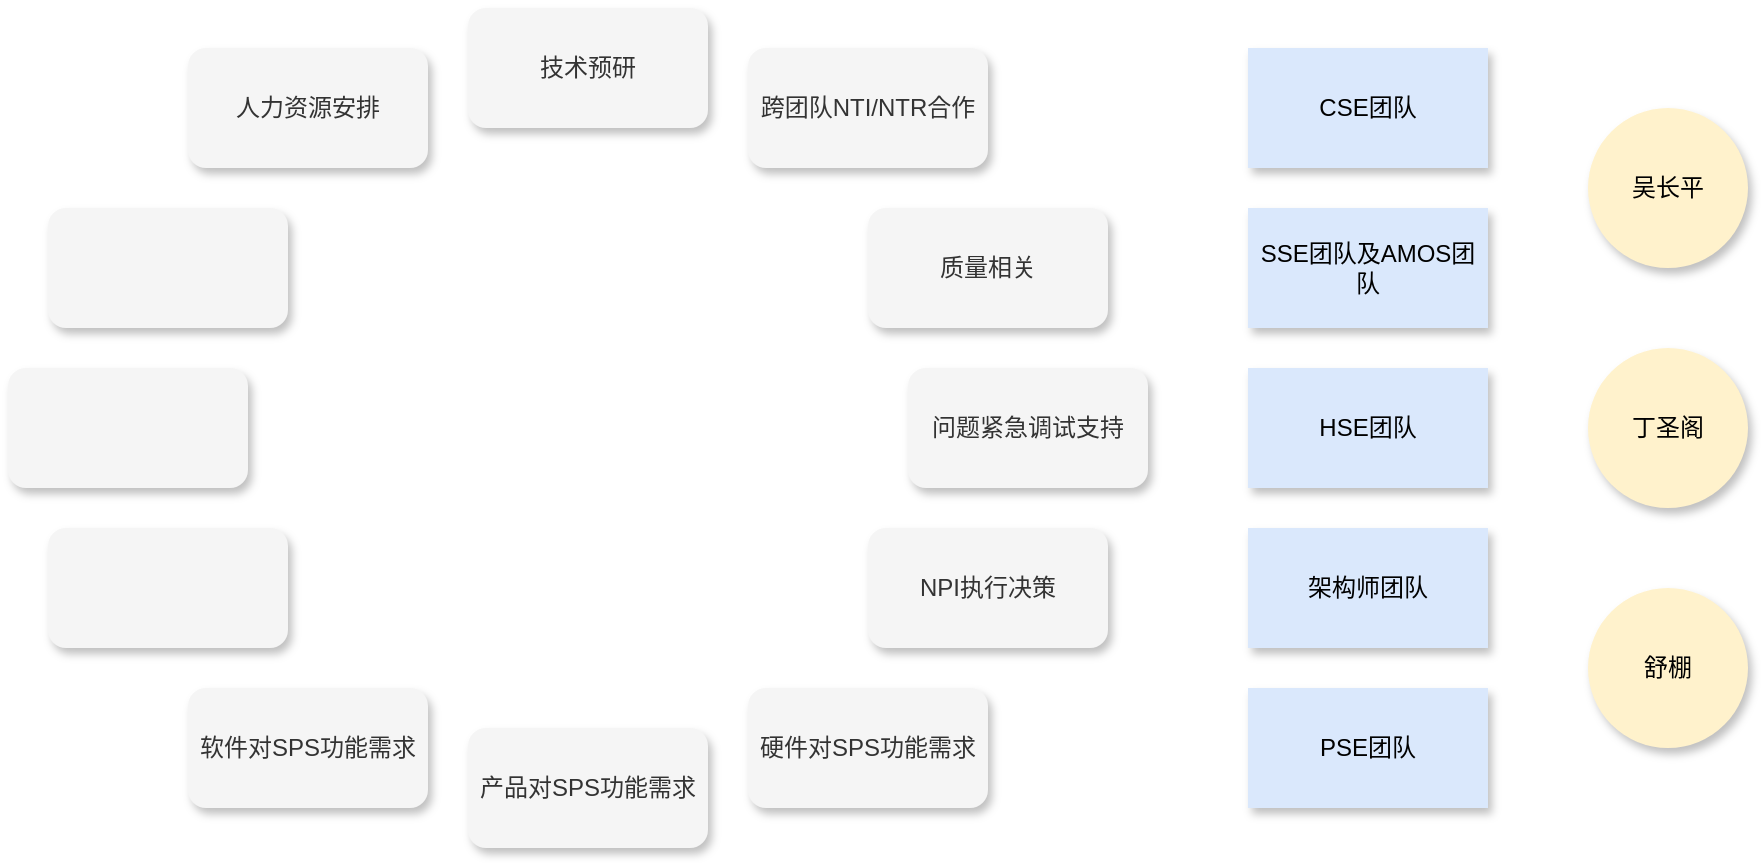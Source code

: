 <mxfile version="14.5.3" type="github">
  <diagram id="JyYF5JdYcZ_D7zoRh5Ry" name="Page-1">
    <mxGraphModel dx="1665" dy="525" grid="1" gridSize="10" guides="1" tooltips="1" connect="1" arrows="1" fold="1" page="1" pageScale="1" pageWidth="850" pageHeight="1100" math="0" shadow="0">
      <root>
        <mxCell id="0" />
        <mxCell id="1" parent="0" />
        <mxCell id="3CB8qozqZjZjH3ISDlrA-1" value="丁圣阁" style="ellipse;whiteSpace=wrap;html=1;aspect=fixed;shadow=1;labelBackgroundColor=none;fillColor=#fff2cc;align=center;strokeColor=none;" vertex="1" parent="1">
          <mxGeometry x="740" y="240" width="80" height="80" as="geometry" />
        </mxCell>
        <mxCell id="3CB8qozqZjZjH3ISDlrA-2" value="人力资源安排" style="rounded=1;whiteSpace=wrap;html=1;shadow=1;labelBackgroundColor=none;align=center;fontColor=#333333;fillColor=#f5f5f5;strokeColor=none;" vertex="1" parent="1">
          <mxGeometry x="40" y="90" width="120" height="60" as="geometry" />
        </mxCell>
        <mxCell id="3CB8qozqZjZjH3ISDlrA-3" value="技术预研" style="rounded=1;whiteSpace=wrap;html=1;shadow=1;labelBackgroundColor=none;align=center;fontColor=#333333;fillColor=#f5f5f5;strokeColor=none;" vertex="1" parent="1">
          <mxGeometry x="180" y="70" width="120" height="60" as="geometry" />
        </mxCell>
        <mxCell id="3CB8qozqZjZjH3ISDlrA-4" value="跨团队NTI/NTR合作" style="rounded=1;whiteSpace=wrap;html=1;shadow=1;labelBackgroundColor=none;align=center;fontColor=#333333;fillColor=#f5f5f5;strokeColor=none;" vertex="1" parent="1">
          <mxGeometry x="320" y="90" width="120" height="60" as="geometry" />
        </mxCell>
        <mxCell id="3CB8qozqZjZjH3ISDlrA-6" value="软件对SPS功能需求" style="rounded=1;whiteSpace=wrap;html=1;shadow=1;labelBackgroundColor=none;align=center;fontColor=#333333;fillColor=#f5f5f5;strokeColor=none;" vertex="1" parent="1">
          <mxGeometry x="40" y="410" width="120" height="60" as="geometry" />
        </mxCell>
        <mxCell id="3CB8qozqZjZjH3ISDlrA-7" value="产品对SPS功能需求" style="rounded=1;whiteSpace=wrap;html=1;shadow=1;labelBackgroundColor=none;align=center;fontColor=#333333;fillColor=#f5f5f5;strokeColor=none;" vertex="1" parent="1">
          <mxGeometry x="180" y="430" width="120" height="60" as="geometry" />
        </mxCell>
        <mxCell id="3CB8qozqZjZjH3ISDlrA-8" value="硬件对SPS功能需求" style="rounded=1;whiteSpace=wrap;html=1;shadow=1;labelBackgroundColor=none;align=center;fontColor=#333333;fillColor=#f5f5f5;strokeColor=none;" vertex="1" parent="1">
          <mxGeometry x="320" y="410" width="120" height="60" as="geometry" />
        </mxCell>
        <mxCell id="3CB8qozqZjZjH3ISDlrA-9" value="质量相关" style="rounded=1;whiteSpace=wrap;html=1;shadow=1;labelBackgroundColor=none;align=center;fontColor=#333333;fillColor=#f5f5f5;strokeColor=none;" vertex="1" parent="1">
          <mxGeometry x="380" y="170" width="120" height="60" as="geometry" />
        </mxCell>
        <mxCell id="3CB8qozqZjZjH3ISDlrA-10" value="NPI执行决策" style="rounded=1;whiteSpace=wrap;html=1;shadow=1;labelBackgroundColor=none;align=center;fontColor=#333333;fillColor=#f5f5f5;strokeColor=none;" vertex="1" parent="1">
          <mxGeometry x="380" y="330" width="120" height="60" as="geometry" />
        </mxCell>
        <mxCell id="3CB8qozqZjZjH3ISDlrA-11" value="" style="rounded=1;whiteSpace=wrap;html=1;shadow=1;labelBackgroundColor=none;align=center;fontColor=#333333;fillColor=#f5f5f5;strokeColor=none;" vertex="1" parent="1">
          <mxGeometry x="-30" y="170" width="120" height="60" as="geometry" />
        </mxCell>
        <mxCell id="3CB8qozqZjZjH3ISDlrA-12" value="" style="rounded=1;whiteSpace=wrap;html=1;shadow=1;labelBackgroundColor=none;align=center;fontColor=#333333;fillColor=#f5f5f5;strokeColor=none;" vertex="1" parent="1">
          <mxGeometry x="-30" y="330" width="120" height="60" as="geometry" />
        </mxCell>
        <mxCell id="3CB8qozqZjZjH3ISDlrA-13" value="" style="rounded=1;whiteSpace=wrap;html=1;shadow=1;labelBackgroundColor=none;align=center;fontColor=#333333;fillColor=#f5f5f5;strokeColor=none;" vertex="1" parent="1">
          <mxGeometry x="-50" y="250" width="120" height="60" as="geometry" />
        </mxCell>
        <mxCell id="3CB8qozqZjZjH3ISDlrA-14" value="问题紧急调试支持" style="rounded=1;whiteSpace=wrap;html=1;shadow=1;labelBackgroundColor=none;align=center;fontColor=#333333;fillColor=#f5f5f5;strokeColor=none;" vertex="1" parent="1">
          <mxGeometry x="400" y="250" width="120" height="60" as="geometry" />
        </mxCell>
        <mxCell id="3CB8qozqZjZjH3ISDlrA-15" value="CSE团队" style="rounded=0;whiteSpace=wrap;html=1;shadow=1;labelBackgroundColor=none;fillColor=#dae8fc;align=center;strokeColor=none;" vertex="1" parent="1">
          <mxGeometry x="570" y="90" width="120" height="60" as="geometry" />
        </mxCell>
        <mxCell id="3CB8qozqZjZjH3ISDlrA-16" value="SSE团队及AMOS团队" style="rounded=0;whiteSpace=wrap;html=1;shadow=1;labelBackgroundColor=none;fillColor=#dae8fc;align=center;strokeColor=none;" vertex="1" parent="1">
          <mxGeometry x="570" y="170" width="120" height="60" as="geometry" />
        </mxCell>
        <mxCell id="3CB8qozqZjZjH3ISDlrA-17" value="HSE团队" style="rounded=0;whiteSpace=wrap;html=1;shadow=1;labelBackgroundColor=none;fillColor=#dae8fc;align=center;strokeColor=none;" vertex="1" parent="1">
          <mxGeometry x="570" y="250" width="120" height="60" as="geometry" />
        </mxCell>
        <mxCell id="3CB8qozqZjZjH3ISDlrA-18" value="PSE团队" style="rounded=0;whiteSpace=wrap;html=1;shadow=1;labelBackgroundColor=none;fillColor=#dae8fc;align=center;strokeColor=none;" vertex="1" parent="1">
          <mxGeometry x="570" y="410" width="120" height="60" as="geometry" />
        </mxCell>
        <mxCell id="3CB8qozqZjZjH3ISDlrA-19" value="架构师团队" style="rounded=0;whiteSpace=wrap;html=1;shadow=1;labelBackgroundColor=none;fillColor=#dae8fc;align=center;strokeColor=none;" vertex="1" parent="1">
          <mxGeometry x="570" y="330" width="120" height="60" as="geometry" />
        </mxCell>
        <mxCell id="3CB8qozqZjZjH3ISDlrA-20" value="吴长平" style="ellipse;whiteSpace=wrap;html=1;aspect=fixed;shadow=1;labelBackgroundColor=none;fillColor=#fff2cc;align=center;strokeColor=none;" vertex="1" parent="1">
          <mxGeometry x="740" y="120" width="80" height="80" as="geometry" />
        </mxCell>
        <mxCell id="3CB8qozqZjZjH3ISDlrA-21" value="舒棚" style="ellipse;whiteSpace=wrap;html=1;aspect=fixed;shadow=1;labelBackgroundColor=none;fillColor=#fff2cc;align=center;strokeColor=none;" vertex="1" parent="1">
          <mxGeometry x="740" y="360" width="80" height="80" as="geometry" />
        </mxCell>
      </root>
    </mxGraphModel>
  </diagram>
</mxfile>
